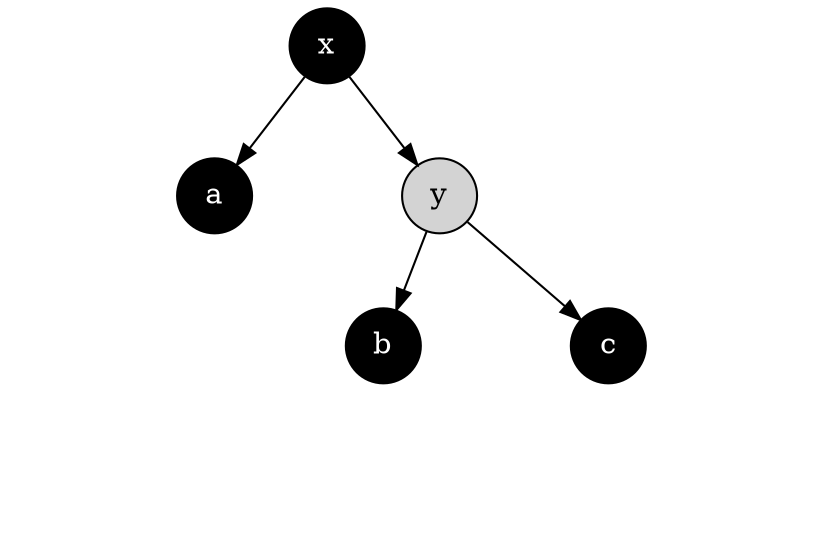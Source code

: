 digraph G{
    margin="0";
	node[shape=circle]
	ax[label="x", style=filled, fillcolor=black, fontcolor=white];
	aa[label="a", style=filled, fillcolor=black, fontcolor=white];
	nilaal[label="", style=invis];
	nilaar[label="", style=invis];
	nilaam[label="", style=invis];
	aa->nilaal[style=invis];
	aa->nilaam[style=invis];
	aa->nilaar[style=invis];
	{rank=same nilaal->nilaam->nilaar[style=invis]}
	ay[label="y", style=filled, fillcolor=lightgray, fontcolor=black];
	ab[label="b", style=filled, fillcolor=black, fontcolor=white];
	nilabl[label="", style=invis];
	nilabr[label="", style=invis];
	nilabm[label="", style=invis];
	ab->nilabl[style=invis];
	ab->nilabm[style=invis];
	ab->nilabr[style=invis];
	{rank=same nilabl->nilabm->nilabr[style=invis]}
	ac[label="c", style=filled, fillcolor=black, fontcolor=white];
	nilacl[label="", style=invis];
	nilacr[label="", style=invis];
	nilacm[label="", style=invis];
	ac->nilacl[style=invis];
	ac->nilacm[style=invis];
	ac->nilacr[style=invis];
	{rank=same nilacl->nilacm->nilacr[style=invis]}
	nilaym[label="", style=invis];
	ay->ab
	ay->nilaym[style=invis];
	ay->ac
	{rank=same ab->nilaym->ac[style=invis]}
	nilaxm[label="", style=invis];
	ax->aa
	ax->nilaxm[style=invis];
	ax->ay
	{rank=same aa->nilaxm->ay[style=invis]}
}